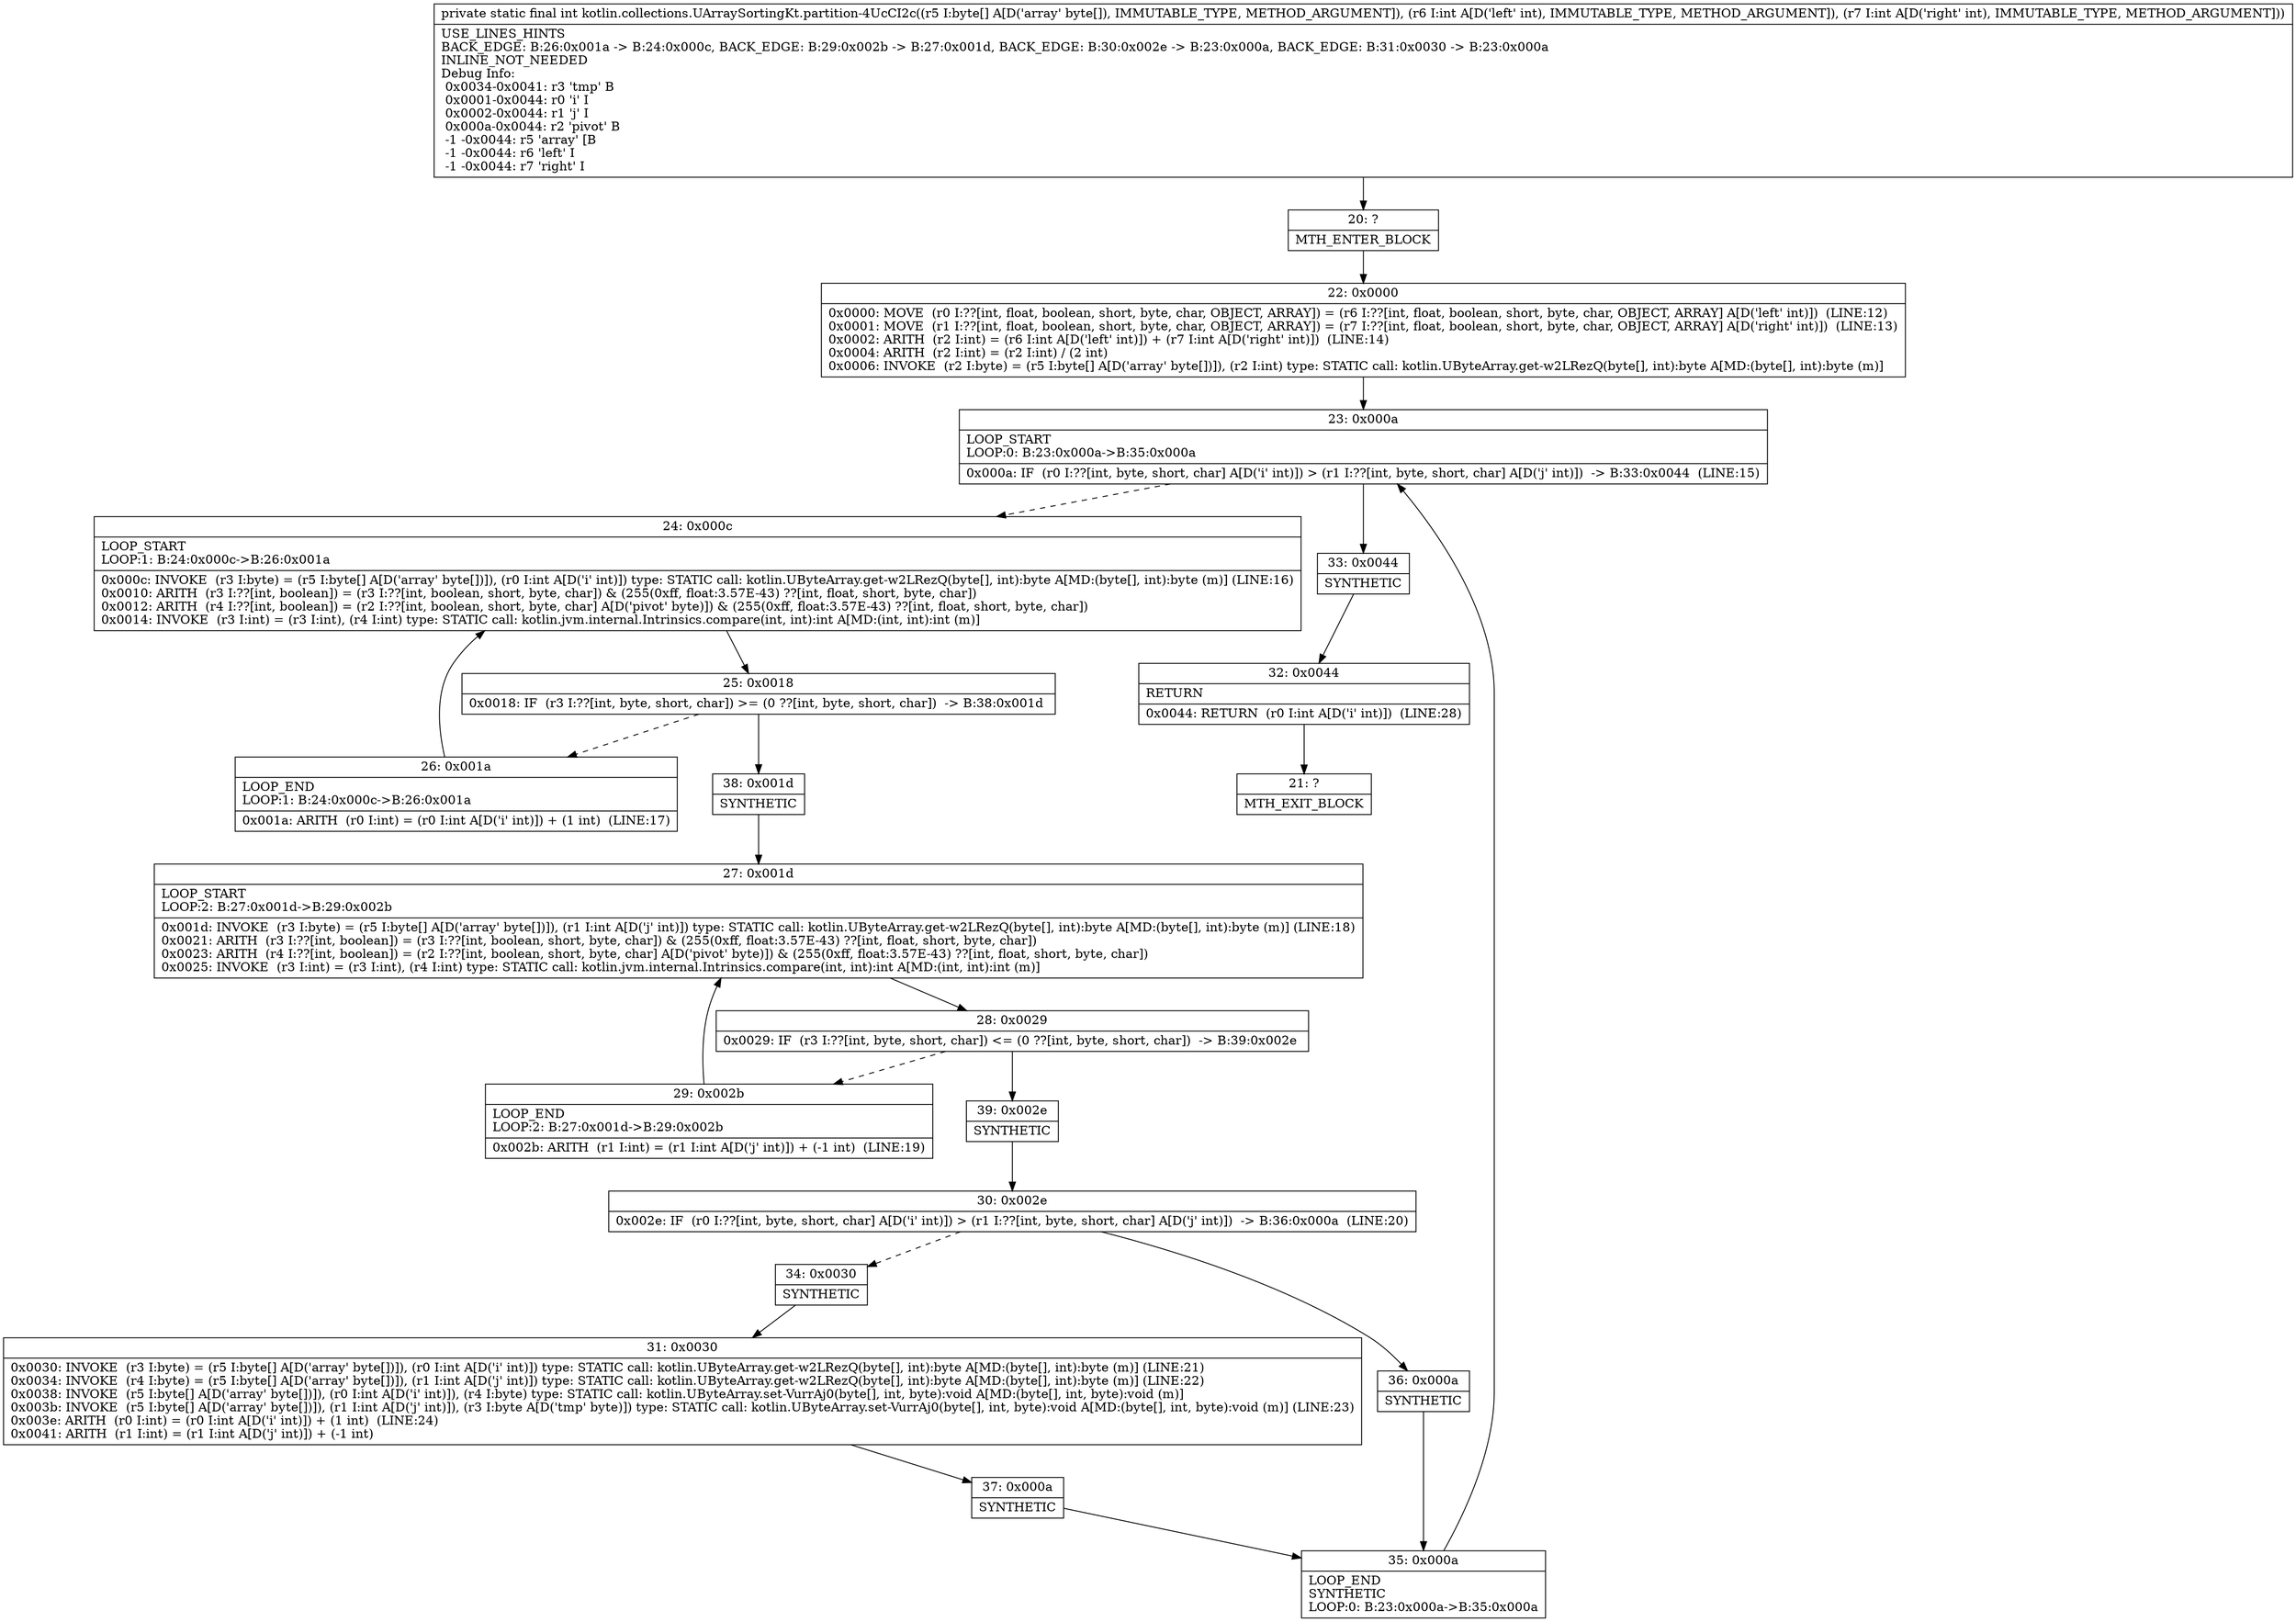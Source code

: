 digraph "CFG forkotlin.collections.UArraySortingKt.partition\-4UcCI2c([BII)I" {
Node_20 [shape=record,label="{20\:\ ?|MTH_ENTER_BLOCK\l}"];
Node_22 [shape=record,label="{22\:\ 0x0000|0x0000: MOVE  (r0 I:??[int, float, boolean, short, byte, char, OBJECT, ARRAY]) = (r6 I:??[int, float, boolean, short, byte, char, OBJECT, ARRAY] A[D('left' int)])  (LINE:12)\l0x0001: MOVE  (r1 I:??[int, float, boolean, short, byte, char, OBJECT, ARRAY]) = (r7 I:??[int, float, boolean, short, byte, char, OBJECT, ARRAY] A[D('right' int)])  (LINE:13)\l0x0002: ARITH  (r2 I:int) = (r6 I:int A[D('left' int)]) + (r7 I:int A[D('right' int)])  (LINE:14)\l0x0004: ARITH  (r2 I:int) = (r2 I:int) \/ (2 int) \l0x0006: INVOKE  (r2 I:byte) = (r5 I:byte[] A[D('array' byte[])]), (r2 I:int) type: STATIC call: kotlin.UByteArray.get\-w2LRezQ(byte[], int):byte A[MD:(byte[], int):byte (m)]\l}"];
Node_23 [shape=record,label="{23\:\ 0x000a|LOOP_START\lLOOP:0: B:23:0x000a\-\>B:35:0x000a\l|0x000a: IF  (r0 I:??[int, byte, short, char] A[D('i' int)]) \> (r1 I:??[int, byte, short, char] A[D('j' int)])  \-\> B:33:0x0044  (LINE:15)\l}"];
Node_24 [shape=record,label="{24\:\ 0x000c|LOOP_START\lLOOP:1: B:24:0x000c\-\>B:26:0x001a\l|0x000c: INVOKE  (r3 I:byte) = (r5 I:byte[] A[D('array' byte[])]), (r0 I:int A[D('i' int)]) type: STATIC call: kotlin.UByteArray.get\-w2LRezQ(byte[], int):byte A[MD:(byte[], int):byte (m)] (LINE:16)\l0x0010: ARITH  (r3 I:??[int, boolean]) = (r3 I:??[int, boolean, short, byte, char]) & (255(0xff, float:3.57E\-43) ??[int, float, short, byte, char]) \l0x0012: ARITH  (r4 I:??[int, boolean]) = (r2 I:??[int, boolean, short, byte, char] A[D('pivot' byte)]) & (255(0xff, float:3.57E\-43) ??[int, float, short, byte, char]) \l0x0014: INVOKE  (r3 I:int) = (r3 I:int), (r4 I:int) type: STATIC call: kotlin.jvm.internal.Intrinsics.compare(int, int):int A[MD:(int, int):int (m)]\l}"];
Node_25 [shape=record,label="{25\:\ 0x0018|0x0018: IF  (r3 I:??[int, byte, short, char]) \>= (0 ??[int, byte, short, char])  \-\> B:38:0x001d \l}"];
Node_26 [shape=record,label="{26\:\ 0x001a|LOOP_END\lLOOP:1: B:24:0x000c\-\>B:26:0x001a\l|0x001a: ARITH  (r0 I:int) = (r0 I:int A[D('i' int)]) + (1 int)  (LINE:17)\l}"];
Node_38 [shape=record,label="{38\:\ 0x001d|SYNTHETIC\l}"];
Node_27 [shape=record,label="{27\:\ 0x001d|LOOP_START\lLOOP:2: B:27:0x001d\-\>B:29:0x002b\l|0x001d: INVOKE  (r3 I:byte) = (r5 I:byte[] A[D('array' byte[])]), (r1 I:int A[D('j' int)]) type: STATIC call: kotlin.UByteArray.get\-w2LRezQ(byte[], int):byte A[MD:(byte[], int):byte (m)] (LINE:18)\l0x0021: ARITH  (r3 I:??[int, boolean]) = (r3 I:??[int, boolean, short, byte, char]) & (255(0xff, float:3.57E\-43) ??[int, float, short, byte, char]) \l0x0023: ARITH  (r4 I:??[int, boolean]) = (r2 I:??[int, boolean, short, byte, char] A[D('pivot' byte)]) & (255(0xff, float:3.57E\-43) ??[int, float, short, byte, char]) \l0x0025: INVOKE  (r3 I:int) = (r3 I:int), (r4 I:int) type: STATIC call: kotlin.jvm.internal.Intrinsics.compare(int, int):int A[MD:(int, int):int (m)]\l}"];
Node_28 [shape=record,label="{28\:\ 0x0029|0x0029: IF  (r3 I:??[int, byte, short, char]) \<= (0 ??[int, byte, short, char])  \-\> B:39:0x002e \l}"];
Node_29 [shape=record,label="{29\:\ 0x002b|LOOP_END\lLOOP:2: B:27:0x001d\-\>B:29:0x002b\l|0x002b: ARITH  (r1 I:int) = (r1 I:int A[D('j' int)]) + (\-1 int)  (LINE:19)\l}"];
Node_39 [shape=record,label="{39\:\ 0x002e|SYNTHETIC\l}"];
Node_30 [shape=record,label="{30\:\ 0x002e|0x002e: IF  (r0 I:??[int, byte, short, char] A[D('i' int)]) \> (r1 I:??[int, byte, short, char] A[D('j' int)])  \-\> B:36:0x000a  (LINE:20)\l}"];
Node_34 [shape=record,label="{34\:\ 0x0030|SYNTHETIC\l}"];
Node_31 [shape=record,label="{31\:\ 0x0030|0x0030: INVOKE  (r3 I:byte) = (r5 I:byte[] A[D('array' byte[])]), (r0 I:int A[D('i' int)]) type: STATIC call: kotlin.UByteArray.get\-w2LRezQ(byte[], int):byte A[MD:(byte[], int):byte (m)] (LINE:21)\l0x0034: INVOKE  (r4 I:byte) = (r5 I:byte[] A[D('array' byte[])]), (r1 I:int A[D('j' int)]) type: STATIC call: kotlin.UByteArray.get\-w2LRezQ(byte[], int):byte A[MD:(byte[], int):byte (m)] (LINE:22)\l0x0038: INVOKE  (r5 I:byte[] A[D('array' byte[])]), (r0 I:int A[D('i' int)]), (r4 I:byte) type: STATIC call: kotlin.UByteArray.set\-VurrAj0(byte[], int, byte):void A[MD:(byte[], int, byte):void (m)]\l0x003b: INVOKE  (r5 I:byte[] A[D('array' byte[])]), (r1 I:int A[D('j' int)]), (r3 I:byte A[D('tmp' byte)]) type: STATIC call: kotlin.UByteArray.set\-VurrAj0(byte[], int, byte):void A[MD:(byte[], int, byte):void (m)] (LINE:23)\l0x003e: ARITH  (r0 I:int) = (r0 I:int A[D('i' int)]) + (1 int)  (LINE:24)\l0x0041: ARITH  (r1 I:int) = (r1 I:int A[D('j' int)]) + (\-1 int) \l}"];
Node_37 [shape=record,label="{37\:\ 0x000a|SYNTHETIC\l}"];
Node_35 [shape=record,label="{35\:\ 0x000a|LOOP_END\lSYNTHETIC\lLOOP:0: B:23:0x000a\-\>B:35:0x000a\l}"];
Node_36 [shape=record,label="{36\:\ 0x000a|SYNTHETIC\l}"];
Node_33 [shape=record,label="{33\:\ 0x0044|SYNTHETIC\l}"];
Node_32 [shape=record,label="{32\:\ 0x0044|RETURN\l|0x0044: RETURN  (r0 I:int A[D('i' int)])  (LINE:28)\l}"];
Node_21 [shape=record,label="{21\:\ ?|MTH_EXIT_BLOCK\l}"];
MethodNode[shape=record,label="{private static final int kotlin.collections.UArraySortingKt.partition\-4UcCI2c((r5 I:byte[] A[D('array' byte[]), IMMUTABLE_TYPE, METHOD_ARGUMENT]), (r6 I:int A[D('left' int), IMMUTABLE_TYPE, METHOD_ARGUMENT]), (r7 I:int A[D('right' int), IMMUTABLE_TYPE, METHOD_ARGUMENT]))  | USE_LINES_HINTS\lBACK_EDGE: B:26:0x001a \-\> B:24:0x000c, BACK_EDGE: B:29:0x002b \-\> B:27:0x001d, BACK_EDGE: B:30:0x002e \-\> B:23:0x000a, BACK_EDGE: B:31:0x0030 \-\> B:23:0x000a\lINLINE_NOT_NEEDED\lDebug Info:\l  0x0034\-0x0041: r3 'tmp' B\l  0x0001\-0x0044: r0 'i' I\l  0x0002\-0x0044: r1 'j' I\l  0x000a\-0x0044: r2 'pivot' B\l  \-1 \-0x0044: r5 'array' [B\l  \-1 \-0x0044: r6 'left' I\l  \-1 \-0x0044: r7 'right' I\l}"];
MethodNode -> Node_20;Node_20 -> Node_22;
Node_22 -> Node_23;
Node_23 -> Node_24[style=dashed];
Node_23 -> Node_33;
Node_24 -> Node_25;
Node_25 -> Node_26[style=dashed];
Node_25 -> Node_38;
Node_26 -> Node_24;
Node_38 -> Node_27;
Node_27 -> Node_28;
Node_28 -> Node_29[style=dashed];
Node_28 -> Node_39;
Node_29 -> Node_27;
Node_39 -> Node_30;
Node_30 -> Node_34[style=dashed];
Node_30 -> Node_36;
Node_34 -> Node_31;
Node_31 -> Node_37;
Node_37 -> Node_35;
Node_35 -> Node_23;
Node_36 -> Node_35;
Node_33 -> Node_32;
Node_32 -> Node_21;
}


